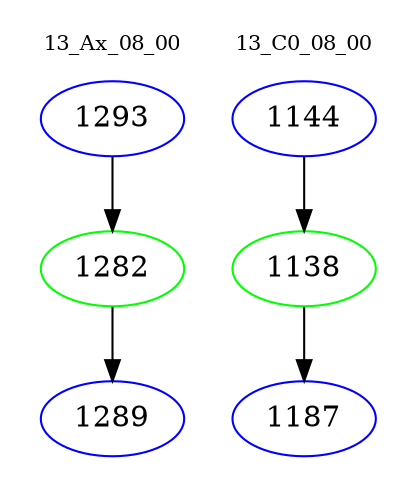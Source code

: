 digraph{
subgraph cluster_0 {
color = white
label = "13_Ax_08_00";
fontsize=10;
T0_1293 [label="1293", color="blue"]
T0_1293 -> T0_1282 [color="black"]
T0_1282 [label="1282", color="green"]
T0_1282 -> T0_1289 [color="black"]
T0_1289 [label="1289", color="blue"]
}
subgraph cluster_1 {
color = white
label = "13_C0_08_00";
fontsize=10;
T1_1144 [label="1144", color="blue"]
T1_1144 -> T1_1138 [color="black"]
T1_1138 [label="1138", color="green"]
T1_1138 -> T1_1187 [color="black"]
T1_1187 [label="1187", color="blue"]
}
}
